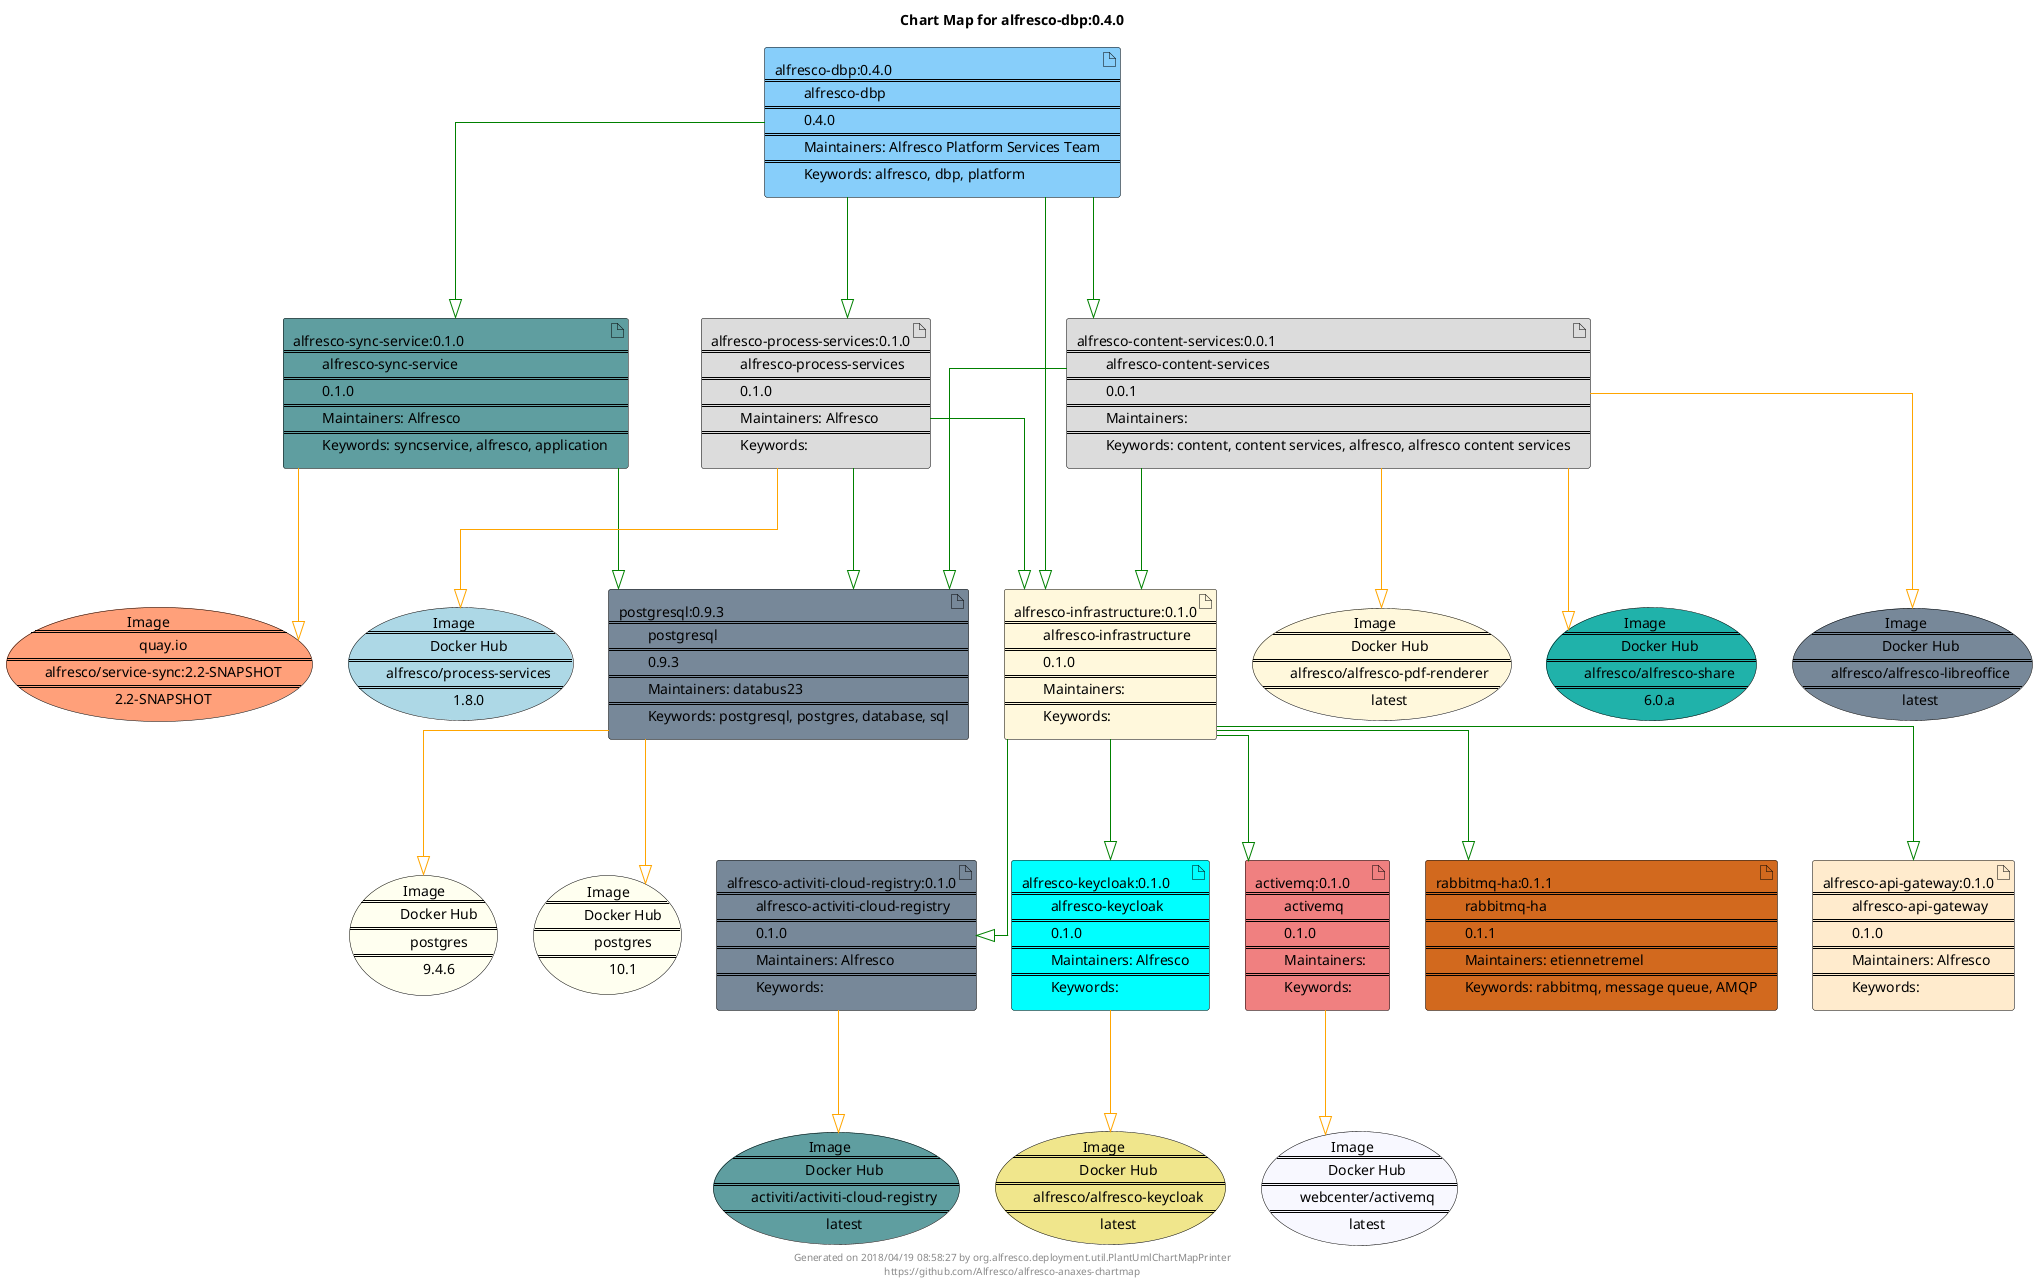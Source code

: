 @startuml
skinparam linetype ortho
skinparam backgroundColor white
skinparam usecaseBorderColor black
skinparam usecaseArrowColor LightSlateGray
skinparam artifactBorderColor black
skinparam artifactArrowColor LightSlateGray
title Chart Map for alfresco-dbp:0.4.0
'There are 11 referenced Helm Charts
artifact "alfresco-process-services:0.1.0\n====\n\talfresco-process-services\n====\n\t0.1.0\n====\n\tMaintainers: Alfresco\n====\n\tKeywords: " as alfresco_process_services_0_1_0 #Gainsboro
artifact "postgresql:0.9.3\n====\n\tpostgresql\n====\n\t0.9.3\n====\n\tMaintainers: databus23\n====\n\tKeywords: postgresql, postgres, database, sql" as postgresql_0_9_3 #LightSlateGray
artifact "alfresco-api-gateway:0.1.0\n====\n\talfresco-api-gateway\n====\n\t0.1.0\n====\n\tMaintainers: Alfresco\n====\n\tKeywords: " as alfresco_api_gateway_0_1_0 #BlanchedAlmond
artifact "alfresco-activiti-cloud-registry:0.1.0\n====\n\talfresco-activiti-cloud-registry\n====\n\t0.1.0\n====\n\tMaintainers: Alfresco\n====\n\tKeywords: " as alfresco_activiti_cloud_registry_0_1_0 #LightSlateGrey
artifact "alfresco-infrastructure:0.1.0\n====\n\talfresco-infrastructure\n====\n\t0.1.0\n====\n\tMaintainers: \n====\n\tKeywords: " as alfresco_infrastructure_0_1_0 #Cornsilk
artifact "alfresco-keycloak:0.1.0\n====\n\talfresco-keycloak\n====\n\t0.1.0\n====\n\tMaintainers: Alfresco\n====\n\tKeywords: " as alfresco_keycloak_0_1_0 #Cyan
artifact "alfresco-sync-service:0.1.0\n====\n\talfresco-sync-service\n====\n\t0.1.0\n====\n\tMaintainers: Alfresco\n====\n\tKeywords: syncservice, alfresco, application" as alfresco_sync_service_0_1_0 #CadetBlue
artifact "alfresco-content-services:0.0.1\n====\n\talfresco-content-services\n====\n\t0.0.1\n====\n\tMaintainers: \n====\n\tKeywords: content, content services, alfresco, alfresco content services" as alfresco_content_services_0_0_1 #Gainsboro
artifact "activemq:0.1.0\n====\n\tactivemq\n====\n\t0.1.0\n====\n\tMaintainers: \n====\n\tKeywords: " as activemq_0_1_0 #LightCoral
artifact "rabbitmq-ha:0.1.1\n====\n\trabbitmq-ha\n====\n\t0.1.1\n====\n\tMaintainers: etiennetremel\n====\n\tKeywords: rabbitmq, message queue, AMQP" as rabbitmq_ha_0_1_1 #Chocolate
artifact "alfresco-dbp:0.4.0\n====\n\talfresco-dbp\n====\n\t0.4.0\n====\n\tMaintainers: Alfresco Platform Services Team\n====\n\tKeywords: alfresco, dbp, platform" as alfresco_dbp_0_4_0 #LightSkyBlue
'There are 10 referenced Images
usecase "Image\n====\n\tDocker Hub\n====\n\talfresco/alfresco-pdf-renderer\n====\n\tlatest" as alfresco_alfresco_pdf_renderer_latest #Cornsilk
usecase "Image\n====\n\tDocker Hub\n====\n\talfresco/alfresco-share\n====\n\t6.0.a" as alfresco_alfresco_share_6_0_a #LightSeaGreen
usecase "Image\n====\n\tDocker Hub\n====\n\talfresco/alfresco-keycloak\n====\n\tlatest" as alfresco_alfresco_keycloak_latest #Khaki
usecase "Image\n====\n\tDocker Hub\n====\n\tpostgres\n====\n\t10.1" as postgres_10_1 #Ivory
usecase "Image\n====\n\tDocker Hub\n====\n\tpostgres\n====\n\t9.4.6" as postgres_9_4_6 #Ivory
usecase "Image\n====\n\tDocker Hub\n====\n\tactiviti/activiti-cloud-registry\n====\n\tlatest" as activiti_activiti_cloud_registry_latest #CadetBlue
usecase "Image\n====\n\tDocker Hub\n====\n\twebcenter/activemq\n====\n\tlatest" as webcenter_activemq_latest #GhostWhite
usecase "Image\n====\n\tDocker Hub\n====\n\talfresco/alfresco-libreoffice\n====\n\tlatest" as alfresco_alfresco_libreoffice_latest #LightSlateGray
usecase "Image\n====\n\tDocker Hub\n====\n\talfresco/process-services\n====\n\t1.8.0" as alfresco_process_services_1_8_0 #LightBlue
usecase "Image\n====\n\tquay.io\n====\n\talfresco/service-sync:2.2-SNAPSHOT\n====\n\t2.2-SNAPSHOT" as quay_io_alfresco_service_sync_2_2_SNAPSHOT #LightSalmon
alfresco_dbp_0_4_0--[#green]-|>alfresco_sync_service_0_1_0
alfresco_sync_service_0_1_0--[#green]-|>postgresql_0_9_3
alfresco_dbp_0_4_0--[#green]-|>alfresco_infrastructure_0_1_0
alfresco_infrastructure_0_1_0--[#green]-|>alfresco_keycloak_0_1_0
alfresco_infrastructure_0_1_0--[#green]-|>activemq_0_1_0
alfresco_infrastructure_0_1_0--[#green]-|>alfresco_activiti_cloud_registry_0_1_0
alfresco_infrastructure_0_1_0--[#green]-|>alfresco_api_gateway_0_1_0
alfresco_infrastructure_0_1_0--[#green]-|>rabbitmq_ha_0_1_1
alfresco_dbp_0_4_0--[#green]-|>alfresco_content_services_0_0_1
alfresco_content_services_0_0_1--[#green]-|>postgresql_0_9_3
alfresco_content_services_0_0_1--[#green]-|>alfresco_infrastructure_0_1_0
alfresco_dbp_0_4_0--[#green]-|>alfresco_process_services_0_1_0
alfresco_process_services_0_1_0--[#green]-|>postgresql_0_9_3
alfresco_process_services_0_1_0--[#green]-|>alfresco_infrastructure_0_1_0
alfresco_process_services_0_1_0--[#orange]-|>alfresco_process_services_1_8_0
postgresql_0_9_3--[#orange]-|>postgres_10_1
postgresql_0_9_3--[#orange]-|>postgres_9_4_6
alfresco_activiti_cloud_registry_0_1_0--[#orange]-|>activiti_activiti_cloud_registry_latest
alfresco_keycloak_0_1_0--[#orange]-|>alfresco_alfresco_keycloak_latest
alfresco_sync_service_0_1_0--[#orange]-|>quay_io_alfresco_service_sync_2_2_SNAPSHOT
alfresco_content_services_0_0_1--[#orange]-|>alfresco_alfresco_pdf_renderer_latest
alfresco_content_services_0_0_1--[#orange]-|>alfresco_alfresco_share_6_0_a
alfresco_content_services_0_0_1--[#orange]-|>alfresco_alfresco_libreoffice_latest
activemq_0_1_0--[#orange]-|>webcenter_activemq_latest
center footer Generated on 2018/04/19 08:58:27 by org.alfresco.deployment.util.PlantUmlChartMapPrinter\nhttps://github.com/Alfresco/alfresco-anaxes-chartmap
@enduml
